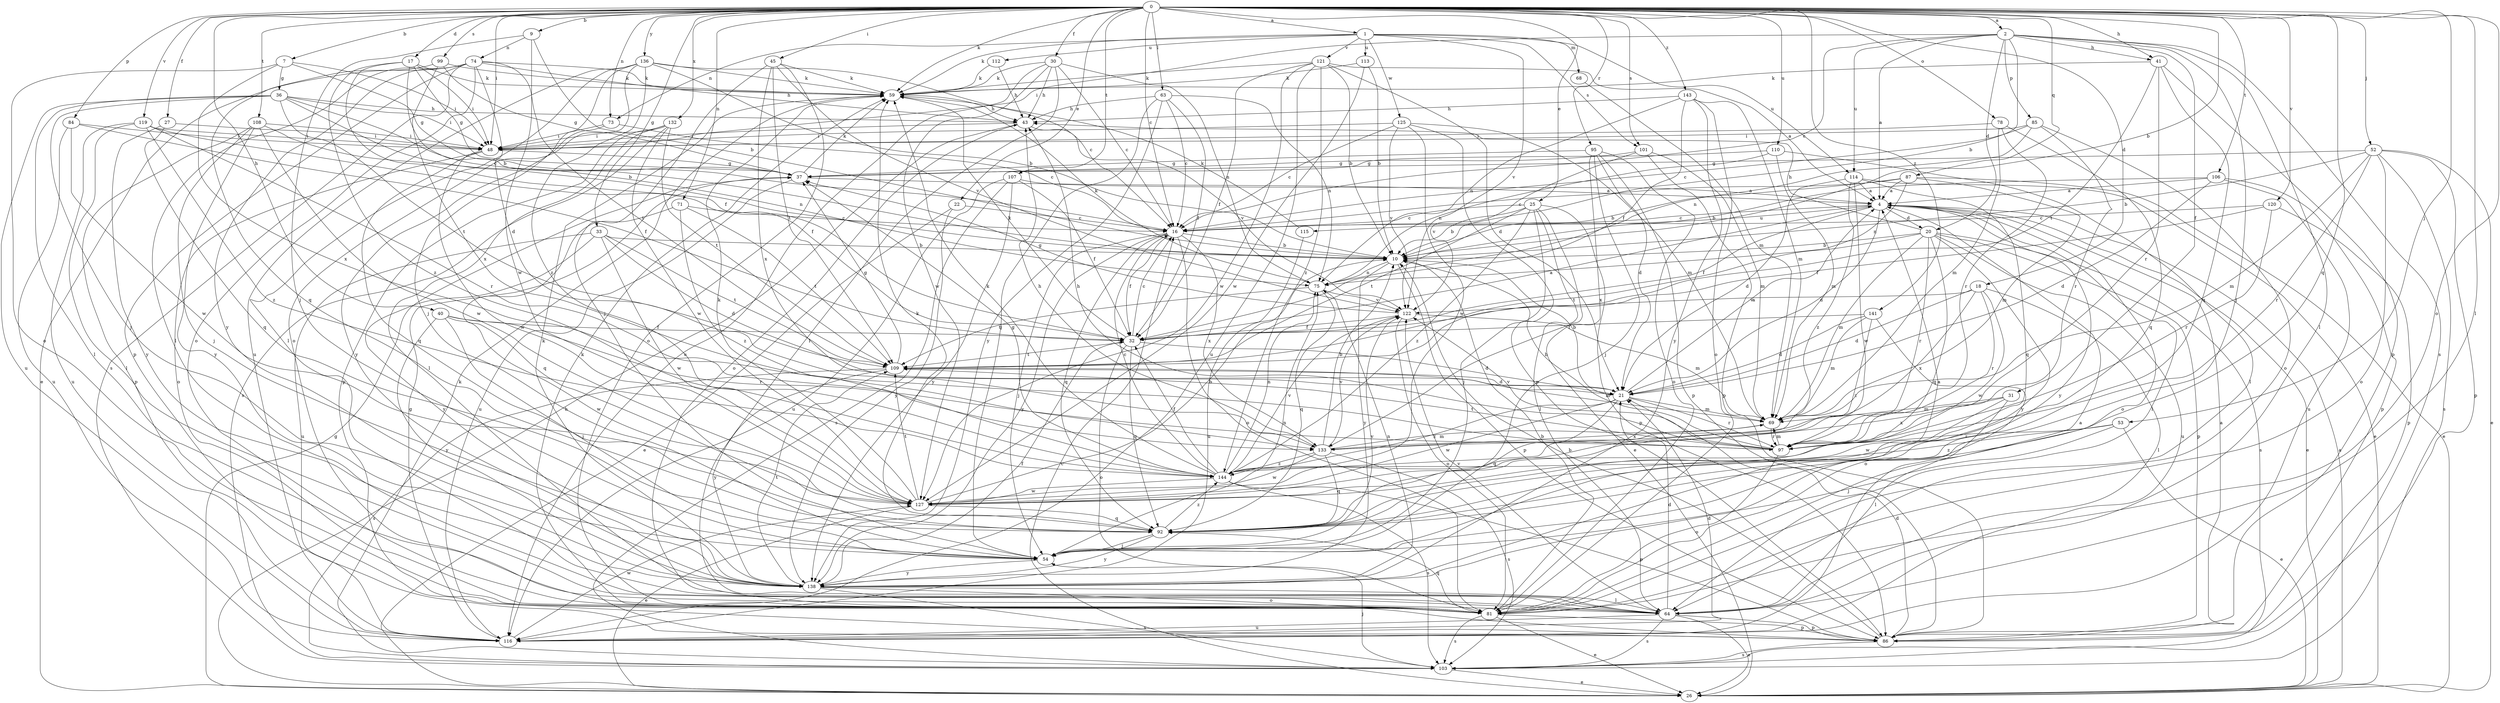 strict digraph  {
0;
1;
2;
4;
7;
9;
10;
16;
17;
18;
20;
21;
22;
25;
26;
27;
30;
31;
32;
33;
36;
37;
40;
41;
43;
45;
48;
52;
53;
54;
59;
63;
64;
68;
69;
71;
73;
74;
75;
78;
81;
84;
85;
86;
87;
92;
95;
97;
99;
101;
103;
106;
107;
108;
109;
110;
112;
113;
114;
115;
116;
119;
120;
121;
122;
125;
127;
132;
133;
136;
138;
141;
143;
144;
0 -> 1  [label=a];
0 -> 2  [label=a];
0 -> 7  [label=b];
0 -> 9  [label=b];
0 -> 10  [label=b];
0 -> 16  [label=c];
0 -> 17  [label=d];
0 -> 18  [label=d];
0 -> 22  [label=e];
0 -> 25  [label=e];
0 -> 27  [label=f];
0 -> 30  [label=f];
0 -> 33  [label=g];
0 -> 40  [label=h];
0 -> 41  [label=h];
0 -> 45  [label=i];
0 -> 48  [label=i];
0 -> 52  [label=j];
0 -> 53  [label=j];
0 -> 59  [label=k];
0 -> 63  [label=l];
0 -> 64  [label=l];
0 -> 71  [label=n];
0 -> 73  [label=n];
0 -> 78  [label=o];
0 -> 81  [label=o];
0 -> 84  [label=p];
0 -> 87  [label=q];
0 -> 92  [label=q];
0 -> 95  [label=r];
0 -> 99  [label=s];
0 -> 101  [label=s];
0 -> 106  [label=t];
0 -> 107  [label=t];
0 -> 108  [label=t];
0 -> 110  [label=u];
0 -> 119  [label=v];
0 -> 120  [label=v];
0 -> 132  [label=x];
0 -> 136  [label=y];
0 -> 141  [label=z];
0 -> 143  [label=z];
1 -> 59  [label=k];
1 -> 68  [label=m];
1 -> 73  [label=n];
1 -> 101  [label=s];
1 -> 112  [label=u];
1 -> 113  [label=u];
1 -> 114  [label=u];
1 -> 121  [label=v];
1 -> 122  [label=v];
1 -> 125  [label=w];
2 -> 4  [label=a];
2 -> 10  [label=b];
2 -> 16  [label=c];
2 -> 20  [label=d];
2 -> 31  [label=f];
2 -> 41  [label=h];
2 -> 48  [label=i];
2 -> 54  [label=j];
2 -> 64  [label=l];
2 -> 85  [label=p];
2 -> 103  [label=s];
2 -> 114  [label=u];
4 -> 16  [label=c];
4 -> 20  [label=d];
4 -> 21  [label=d];
4 -> 26  [label=e];
4 -> 32  [label=f];
4 -> 64  [label=l];
4 -> 81  [label=o];
4 -> 115  [label=u];
4 -> 138  [label=y];
7 -> 36  [label=g];
7 -> 37  [label=g];
7 -> 48  [label=i];
7 -> 81  [label=o];
7 -> 133  [label=x];
9 -> 10  [label=b];
9 -> 54  [label=j];
9 -> 74  [label=n];
9 -> 127  [label=w];
10 -> 75  [label=n];
10 -> 86  [label=p];
10 -> 138  [label=y];
16 -> 10  [label=b];
16 -> 32  [label=f];
16 -> 54  [label=j];
16 -> 81  [label=o];
16 -> 92  [label=q];
16 -> 133  [label=x];
16 -> 138  [label=y];
17 -> 10  [label=b];
17 -> 32  [label=f];
17 -> 37  [label=g];
17 -> 48  [label=i];
17 -> 59  [label=k];
17 -> 144  [label=z];
18 -> 21  [label=d];
18 -> 64  [label=l];
18 -> 97  [label=r];
18 -> 122  [label=v];
18 -> 127  [label=w];
18 -> 133  [label=x];
20 -> 10  [label=b];
20 -> 43  [label=h];
20 -> 69  [label=m];
20 -> 86  [label=p];
20 -> 92  [label=q];
20 -> 97  [label=r];
20 -> 103  [label=s];
20 -> 109  [label=t];
20 -> 116  [label=u];
20 -> 138  [label=y];
21 -> 4  [label=a];
21 -> 10  [label=b];
21 -> 69  [label=m];
21 -> 92  [label=q];
21 -> 97  [label=r];
21 -> 127  [label=w];
21 -> 144  [label=z];
22 -> 16  [label=c];
22 -> 26  [label=e];
22 -> 138  [label=y];
25 -> 10  [label=b];
25 -> 16  [label=c];
25 -> 26  [label=e];
25 -> 54  [label=j];
25 -> 64  [label=l];
25 -> 86  [label=p];
25 -> 109  [label=t];
25 -> 144  [label=z];
26 -> 4  [label=a];
26 -> 16  [label=c];
26 -> 37  [label=g];
26 -> 43  [label=h];
27 -> 48  [label=i];
27 -> 92  [label=q];
27 -> 138  [label=y];
30 -> 16  [label=c];
30 -> 43  [label=h];
30 -> 59  [label=k];
30 -> 64  [label=l];
30 -> 75  [label=n];
30 -> 116  [label=u];
30 -> 127  [label=w];
31 -> 64  [label=l];
31 -> 69  [label=m];
31 -> 127  [label=w];
31 -> 133  [label=x];
32 -> 4  [label=a];
32 -> 16  [label=c];
32 -> 21  [label=d];
32 -> 59  [label=k];
32 -> 81  [label=o];
32 -> 92  [label=q];
32 -> 109  [label=t];
33 -> 10  [label=b];
33 -> 21  [label=d];
33 -> 109  [label=t];
33 -> 116  [label=u];
33 -> 127  [label=w];
33 -> 138  [label=y];
36 -> 10  [label=b];
36 -> 16  [label=c];
36 -> 43  [label=h];
36 -> 48  [label=i];
36 -> 54  [label=j];
36 -> 64  [label=l];
36 -> 109  [label=t];
36 -> 116  [label=u];
37 -> 4  [label=a];
37 -> 59  [label=k];
37 -> 116  [label=u];
40 -> 32  [label=f];
40 -> 54  [label=j];
40 -> 97  [label=r];
40 -> 127  [label=w];
40 -> 138  [label=y];
41 -> 59  [label=k];
41 -> 86  [label=p];
41 -> 92  [label=q];
41 -> 97  [label=r];
41 -> 109  [label=t];
43 -> 48  [label=i];
43 -> 81  [label=o];
43 -> 122  [label=v];
45 -> 54  [label=j];
45 -> 59  [label=k];
45 -> 81  [label=o];
45 -> 109  [label=t];
45 -> 122  [label=v];
45 -> 133  [label=x];
48 -> 37  [label=g];
48 -> 81  [label=o];
48 -> 92  [label=q];
48 -> 127  [label=w];
52 -> 10  [label=b];
52 -> 26  [label=e];
52 -> 37  [label=g];
52 -> 69  [label=m];
52 -> 81  [label=o];
52 -> 86  [label=p];
52 -> 97  [label=r];
52 -> 103  [label=s];
53 -> 26  [label=e];
53 -> 54  [label=j];
53 -> 97  [label=r];
53 -> 144  [label=z];
54 -> 4  [label=a];
54 -> 75  [label=n];
54 -> 122  [label=v];
54 -> 138  [label=y];
59 -> 43  [label=h];
63 -> 16  [label=c];
63 -> 32  [label=f];
63 -> 43  [label=h];
63 -> 54  [label=j];
63 -> 75  [label=n];
63 -> 138  [label=y];
64 -> 21  [label=d];
64 -> 26  [label=e];
64 -> 86  [label=p];
64 -> 103  [label=s];
64 -> 116  [label=u];
64 -> 122  [label=v];
68 -> 69  [label=m];
69 -> 97  [label=r];
69 -> 133  [label=x];
71 -> 16  [label=c];
71 -> 92  [label=q];
71 -> 109  [label=t];
71 -> 144  [label=z];
73 -> 16  [label=c];
73 -> 48  [label=i];
73 -> 138  [label=y];
74 -> 21  [label=d];
74 -> 26  [label=e];
74 -> 43  [label=h];
74 -> 59  [label=k];
74 -> 64  [label=l];
74 -> 81  [label=o];
74 -> 86  [label=p];
74 -> 103  [label=s];
74 -> 109  [label=t];
74 -> 138  [label=y];
75 -> 59  [label=k];
75 -> 92  [label=q];
75 -> 109  [label=t];
75 -> 122  [label=v];
78 -> 48  [label=i];
78 -> 69  [label=m];
78 -> 92  [label=q];
78 -> 97  [label=r];
81 -> 10  [label=b];
81 -> 26  [label=e];
81 -> 59  [label=k];
81 -> 86  [label=p];
81 -> 92  [label=q];
81 -> 103  [label=s];
84 -> 32  [label=f];
84 -> 48  [label=i];
84 -> 116  [label=u];
84 -> 127  [label=w];
85 -> 16  [label=c];
85 -> 48  [label=i];
85 -> 75  [label=n];
85 -> 81  [label=o];
85 -> 97  [label=r];
86 -> 4  [label=a];
86 -> 10  [label=b];
86 -> 21  [label=d];
86 -> 103  [label=s];
87 -> 4  [label=a];
87 -> 10  [label=b];
87 -> 16  [label=c];
87 -> 26  [label=e];
87 -> 69  [label=m];
87 -> 75  [label=n];
92 -> 54  [label=j];
92 -> 59  [label=k];
92 -> 138  [label=y];
92 -> 144  [label=z];
95 -> 21  [label=d];
95 -> 37  [label=g];
95 -> 54  [label=j];
95 -> 81  [label=o];
95 -> 86  [label=p];
95 -> 133  [label=x];
97 -> 10  [label=b];
97 -> 43  [label=h];
97 -> 69  [label=m];
97 -> 81  [label=o];
97 -> 109  [label=t];
97 -> 122  [label=v];
99 -> 37  [label=g];
99 -> 59  [label=k];
99 -> 92  [label=q];
99 -> 133  [label=x];
101 -> 37  [label=g];
101 -> 69  [label=m];
101 -> 86  [label=p];
101 -> 122  [label=v];
103 -> 26  [label=e];
103 -> 54  [label=j];
103 -> 59  [label=k];
106 -> 4  [label=a];
106 -> 10  [label=b];
106 -> 21  [label=d];
106 -> 86  [label=p];
106 -> 116  [label=u];
107 -> 4  [label=a];
107 -> 32  [label=f];
107 -> 103  [label=s];
107 -> 116  [label=u];
107 -> 138  [label=y];
108 -> 48  [label=i];
108 -> 54  [label=j];
108 -> 75  [label=n];
108 -> 86  [label=p];
108 -> 127  [label=w];
108 -> 138  [label=y];
109 -> 21  [label=d];
109 -> 37  [label=g];
109 -> 69  [label=m];
109 -> 103  [label=s];
109 -> 138  [label=y];
110 -> 37  [label=g];
110 -> 64  [label=l];
110 -> 69  [label=m];
110 -> 75  [label=n];
112 -> 43  [label=h];
112 -> 59  [label=k];
113 -> 10  [label=b];
113 -> 59  [label=k];
113 -> 127  [label=w];
114 -> 4  [label=a];
114 -> 21  [label=d];
114 -> 26  [label=e];
114 -> 92  [label=q];
114 -> 127  [label=w];
114 -> 144  [label=z];
115 -> 59  [label=k];
115 -> 116  [label=u];
116 -> 4  [label=a];
116 -> 21  [label=d];
116 -> 37  [label=g];
116 -> 127  [label=w];
119 -> 32  [label=f];
119 -> 48  [label=i];
119 -> 64  [label=l];
119 -> 97  [label=r];
119 -> 116  [label=u];
119 -> 144  [label=z];
120 -> 16  [label=c];
120 -> 32  [label=f];
120 -> 86  [label=p];
120 -> 97  [label=r];
121 -> 4  [label=a];
121 -> 10  [label=b];
121 -> 21  [label=d];
121 -> 32  [label=f];
121 -> 59  [label=k];
121 -> 116  [label=u];
121 -> 127  [label=w];
121 -> 144  [label=z];
122 -> 32  [label=f];
122 -> 37  [label=g];
122 -> 69  [label=m];
122 -> 81  [label=o];
125 -> 16  [label=c];
125 -> 48  [label=i];
125 -> 69  [label=m];
125 -> 86  [label=p];
125 -> 122  [label=v];
125 -> 127  [label=w];
127 -> 10  [label=b];
127 -> 26  [label=e];
127 -> 59  [label=k];
127 -> 92  [label=q];
127 -> 109  [label=t];
132 -> 48  [label=i];
132 -> 64  [label=l];
132 -> 86  [label=p];
132 -> 103  [label=s];
132 -> 109  [label=t];
132 -> 127  [label=w];
133 -> 10  [label=b];
133 -> 43  [label=h];
133 -> 69  [label=m];
133 -> 92  [label=q];
133 -> 103  [label=s];
133 -> 122  [label=v];
133 -> 127  [label=w];
133 -> 144  [label=z];
136 -> 10  [label=b];
136 -> 16  [label=c];
136 -> 54  [label=j];
136 -> 59  [label=k];
136 -> 64  [label=l];
136 -> 81  [label=o];
136 -> 116  [label=u];
136 -> 144  [label=z];
138 -> 32  [label=f];
138 -> 59  [label=k];
138 -> 64  [label=l];
138 -> 75  [label=n];
138 -> 81  [label=o];
138 -> 103  [label=s];
138 -> 109  [label=t];
141 -> 21  [label=d];
141 -> 32  [label=f];
141 -> 69  [label=m];
141 -> 81  [label=o];
141 -> 144  [label=z];
143 -> 32  [label=f];
143 -> 43  [label=h];
143 -> 69  [label=m];
143 -> 75  [label=n];
143 -> 81  [label=o];
143 -> 138  [label=y];
144 -> 16  [label=c];
144 -> 32  [label=f];
144 -> 37  [label=g];
144 -> 59  [label=k];
144 -> 75  [label=n];
144 -> 86  [label=p];
144 -> 103  [label=s];
144 -> 122  [label=v];
144 -> 127  [label=w];
}
